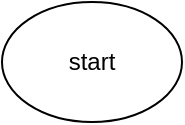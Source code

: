 <mxfile>
    <diagram id="Eu41Vg8AsMm8GUL1G0J3" name="Страница 1">
        <mxGraphModel dx="939" dy="338" grid="1" gridSize="10" guides="1" tooltips="1" connect="1" arrows="1" fold="1" page="1" pageScale="1" pageWidth="827" pageHeight="1169" math="0" shadow="0">
            <root>
                <mxCell id="0"/>
                <mxCell id="1" parent="0"/>
                <mxCell id="2" value="start" style="ellipse;whiteSpace=wrap;html=1;" vertex="1" parent="1">
                    <mxGeometry x="369" y="30" width="90" height="60" as="geometry"/>
                </mxCell>
            </root>
        </mxGraphModel>
    </diagram>
</mxfile>